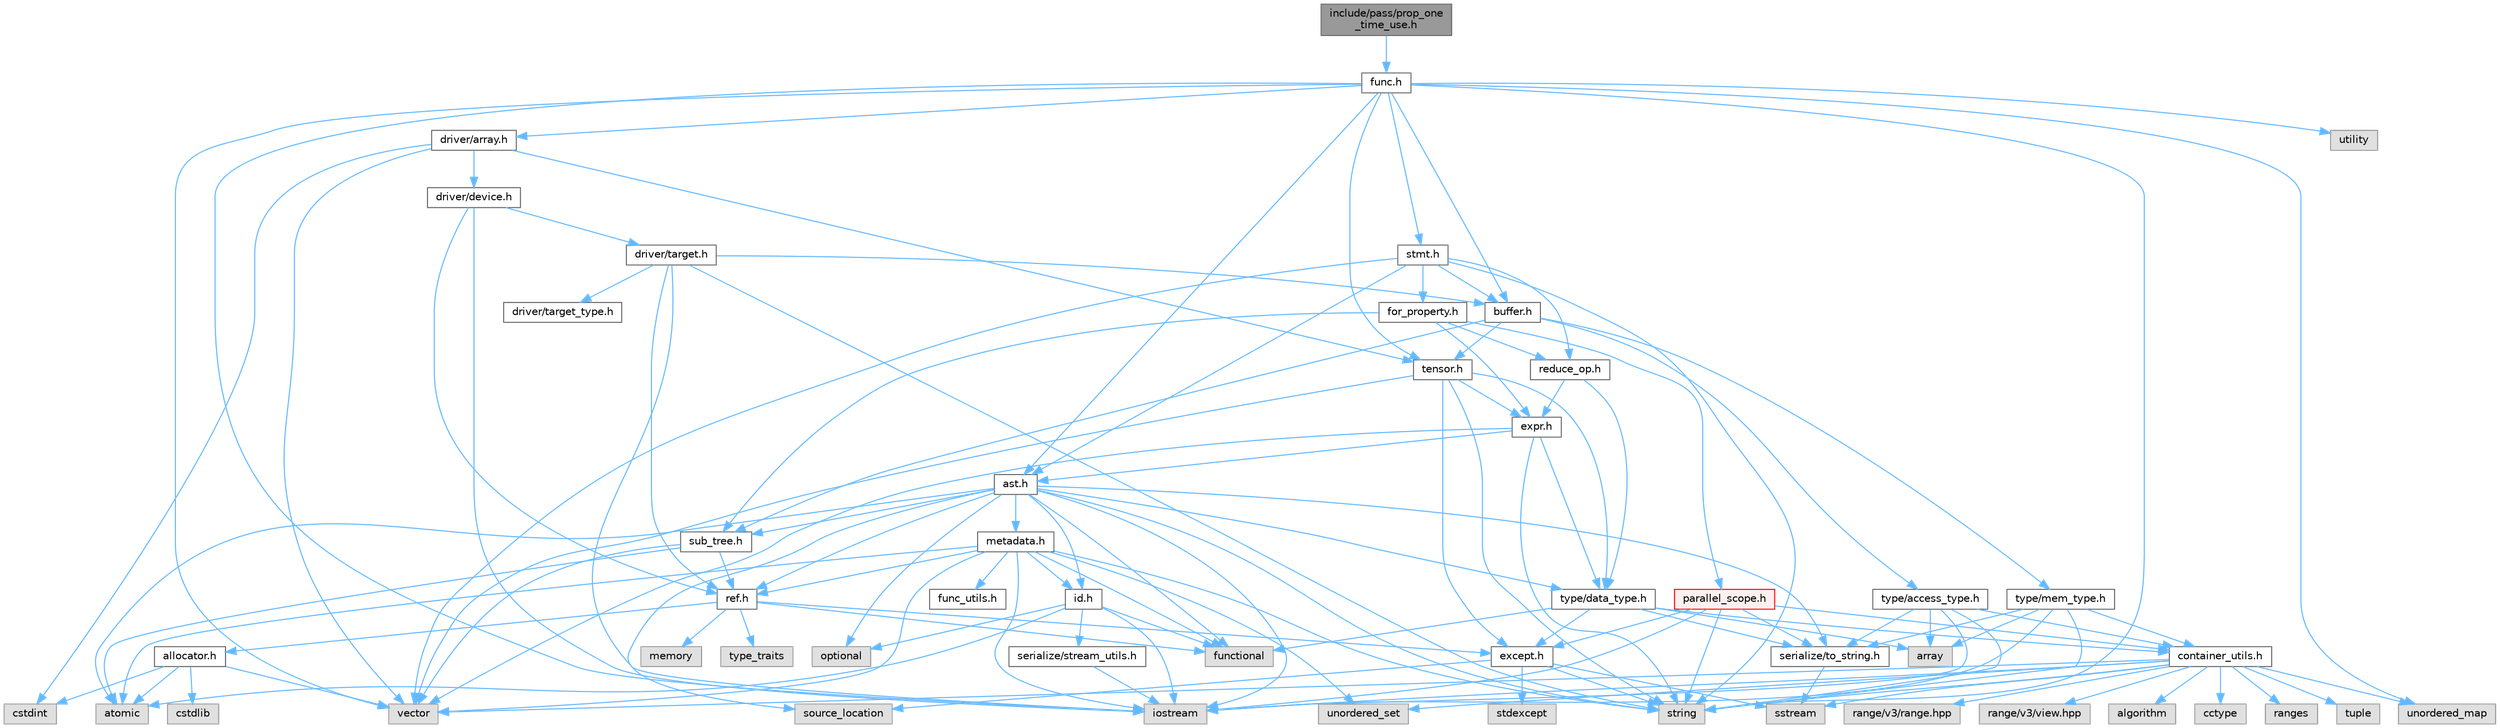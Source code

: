 digraph "include/pass/prop_one_time_use.h"
{
 // LATEX_PDF_SIZE
  bgcolor="transparent";
  edge [fontname=Helvetica,fontsize=10,labelfontname=Helvetica,labelfontsize=10];
  node [fontname=Helvetica,fontsize=10,shape=box,height=0.2,width=0.4];
  Node1 [label="include/pass/prop_one\l_time_use.h",height=0.2,width=0.4,color="gray40", fillcolor="grey60", style="filled", fontcolor="black",tooltip=" "];
  Node1 -> Node2 [color="steelblue1",style="solid"];
  Node2 [label="func.h",height=0.2,width=0.4,color="grey40", fillcolor="white", style="filled",URL="$func_8h.html",tooltip=" "];
  Node2 -> Node3 [color="steelblue1",style="solid"];
  Node3 [label="iostream",height=0.2,width=0.4,color="grey60", fillcolor="#E0E0E0", style="filled",tooltip=" "];
  Node2 -> Node4 [color="steelblue1",style="solid"];
  Node4 [label="string",height=0.2,width=0.4,color="grey60", fillcolor="#E0E0E0", style="filled",tooltip=" "];
  Node2 -> Node5 [color="steelblue1",style="solid"];
  Node5 [label="unordered_map",height=0.2,width=0.4,color="grey60", fillcolor="#E0E0E0", style="filled",tooltip=" "];
  Node2 -> Node6 [color="steelblue1",style="solid"];
  Node6 [label="utility",height=0.2,width=0.4,color="grey60", fillcolor="#E0E0E0", style="filled",tooltip=" "];
  Node2 -> Node7 [color="steelblue1",style="solid"];
  Node7 [label="vector",height=0.2,width=0.4,color="grey60", fillcolor="#E0E0E0", style="filled",tooltip=" "];
  Node2 -> Node8 [color="steelblue1",style="solid"];
  Node8 [label="ast.h",height=0.2,width=0.4,color="grey40", fillcolor="white", style="filled",URL="$ast_8h.html",tooltip=" "];
  Node8 -> Node9 [color="steelblue1",style="solid"];
  Node9 [label="atomic",height=0.2,width=0.4,color="grey60", fillcolor="#E0E0E0", style="filled",tooltip=" "];
  Node8 -> Node10 [color="steelblue1",style="solid"];
  Node10 [label="functional",height=0.2,width=0.4,color="grey60", fillcolor="#E0E0E0", style="filled",tooltip=" "];
  Node8 -> Node3 [color="steelblue1",style="solid"];
  Node8 -> Node11 [color="steelblue1",style="solid"];
  Node11 [label="optional",height=0.2,width=0.4,color="grey60", fillcolor="#E0E0E0", style="filled",tooltip=" "];
  Node8 -> Node12 [color="steelblue1",style="solid"];
  Node12 [label="source_location",height=0.2,width=0.4,color="grey60", fillcolor="#E0E0E0", style="filled",tooltip=" "];
  Node8 -> Node4 [color="steelblue1",style="solid"];
  Node8 -> Node13 [color="steelblue1",style="solid"];
  Node13 [label="id.h",height=0.2,width=0.4,color="grey40", fillcolor="white", style="filled",URL="$id_8h.html",tooltip=" "];
  Node13 -> Node9 [color="steelblue1",style="solid"];
  Node13 -> Node10 [color="steelblue1",style="solid"];
  Node13 -> Node3 [color="steelblue1",style="solid"];
  Node13 -> Node11 [color="steelblue1",style="solid"];
  Node13 -> Node14 [color="steelblue1",style="solid"];
  Node14 [label="serialize/stream_utils.h",height=0.2,width=0.4,color="grey40", fillcolor="white", style="filled",URL="$stream__utils_8h.html",tooltip=" "];
  Node14 -> Node3 [color="steelblue1",style="solid"];
  Node8 -> Node15 [color="steelblue1",style="solid"];
  Node15 [label="metadata.h",height=0.2,width=0.4,color="grey40", fillcolor="white", style="filled",URL="$metadata_8h.html",tooltip=" "];
  Node15 -> Node9 [color="steelblue1",style="solid"];
  Node15 -> Node10 [color="steelblue1",style="solid"];
  Node15 -> Node3 [color="steelblue1",style="solid"];
  Node15 -> Node4 [color="steelblue1",style="solid"];
  Node15 -> Node16 [color="steelblue1",style="solid"];
  Node16 [label="unordered_set",height=0.2,width=0.4,color="grey60", fillcolor="#E0E0E0", style="filled",tooltip=" "];
  Node15 -> Node7 [color="steelblue1",style="solid"];
  Node15 -> Node17 [color="steelblue1",style="solid"];
  Node17 [label="func_utils.h",height=0.2,width=0.4,color="grey40", fillcolor="white", style="filled",URL="$func__utils_8h.html",tooltip=" "];
  Node15 -> Node13 [color="steelblue1",style="solid"];
  Node15 -> Node18 [color="steelblue1",style="solid"];
  Node18 [label="ref.h",height=0.2,width=0.4,color="grey40", fillcolor="white", style="filled",URL="$ref_8h.html",tooltip=" "];
  Node18 -> Node10 [color="steelblue1",style="solid"];
  Node18 -> Node19 [color="steelblue1",style="solid"];
  Node19 [label="memory",height=0.2,width=0.4,color="grey60", fillcolor="#E0E0E0", style="filled",tooltip=" "];
  Node18 -> Node20 [color="steelblue1",style="solid"];
  Node20 [label="type_traits",height=0.2,width=0.4,color="grey60", fillcolor="#E0E0E0", style="filled",tooltip=" "];
  Node18 -> Node21 [color="steelblue1",style="solid"];
  Node21 [label="allocator.h",height=0.2,width=0.4,color="grey40", fillcolor="white", style="filled",URL="$allocator_8h.html",tooltip=" "];
  Node21 -> Node9 [color="steelblue1",style="solid"];
  Node21 -> Node22 [color="steelblue1",style="solid"];
  Node22 [label="cstdint",height=0.2,width=0.4,color="grey60", fillcolor="#E0E0E0", style="filled",tooltip=" "];
  Node21 -> Node23 [color="steelblue1",style="solid"];
  Node23 [label="cstdlib",height=0.2,width=0.4,color="grey60", fillcolor="#E0E0E0", style="filled",tooltip=" "];
  Node21 -> Node7 [color="steelblue1",style="solid"];
  Node18 -> Node24 [color="steelblue1",style="solid"];
  Node24 [label="except.h",height=0.2,width=0.4,color="grey40", fillcolor="white", style="filled",URL="$except_8h.html",tooltip=" "];
  Node24 -> Node12 [color="steelblue1",style="solid"];
  Node24 -> Node25 [color="steelblue1",style="solid"];
  Node25 [label="sstream",height=0.2,width=0.4,color="grey60", fillcolor="#E0E0E0", style="filled",tooltip=" "];
  Node24 -> Node26 [color="steelblue1",style="solid"];
  Node26 [label="stdexcept",height=0.2,width=0.4,color="grey60", fillcolor="#E0E0E0", style="filled",tooltip=" "];
  Node24 -> Node4 [color="steelblue1",style="solid"];
  Node8 -> Node18 [color="steelblue1",style="solid"];
  Node8 -> Node27 [color="steelblue1",style="solid"];
  Node27 [label="serialize/to_string.h",height=0.2,width=0.4,color="grey40", fillcolor="white", style="filled",URL="$to__string_8h.html",tooltip=" "];
  Node27 -> Node25 [color="steelblue1",style="solid"];
  Node8 -> Node28 [color="steelblue1",style="solid"];
  Node28 [label="sub_tree.h",height=0.2,width=0.4,color="grey40", fillcolor="white", style="filled",URL="$sub__tree_8h.html",tooltip=" "];
  Node28 -> Node9 [color="steelblue1",style="solid"];
  Node28 -> Node7 [color="steelblue1",style="solid"];
  Node28 -> Node18 [color="steelblue1",style="solid"];
  Node8 -> Node29 [color="steelblue1",style="solid"];
  Node29 [label="type/data_type.h",height=0.2,width=0.4,color="grey40", fillcolor="white", style="filled",URL="$data__type_8h.html",tooltip=" "];
  Node29 -> Node30 [color="steelblue1",style="solid"];
  Node30 [label="array",height=0.2,width=0.4,color="grey60", fillcolor="#E0E0E0", style="filled",tooltip=" "];
  Node29 -> Node10 [color="steelblue1",style="solid"];
  Node29 -> Node31 [color="steelblue1",style="solid"];
  Node31 [label="container_utils.h",height=0.2,width=0.4,color="grey40", fillcolor="white", style="filled",URL="$container__utils_8h.html",tooltip=" "];
  Node31 -> Node32 [color="steelblue1",style="solid"];
  Node32 [label="algorithm",height=0.2,width=0.4,color="grey60", fillcolor="#E0E0E0", style="filled",tooltip=" "];
  Node31 -> Node33 [color="steelblue1",style="solid"];
  Node33 [label="cctype",height=0.2,width=0.4,color="grey60", fillcolor="#E0E0E0", style="filled",tooltip=" "];
  Node31 -> Node3 [color="steelblue1",style="solid"];
  Node31 -> Node34 [color="steelblue1",style="solid"];
  Node34 [label="ranges",height=0.2,width=0.4,color="grey60", fillcolor="#E0E0E0", style="filled",tooltip=" "];
  Node31 -> Node25 [color="steelblue1",style="solid"];
  Node31 -> Node4 [color="steelblue1",style="solid"];
  Node31 -> Node35 [color="steelblue1",style="solid"];
  Node35 [label="tuple",height=0.2,width=0.4,color="grey60", fillcolor="#E0E0E0", style="filled",tooltip=" "];
  Node31 -> Node5 [color="steelblue1",style="solid"];
  Node31 -> Node16 [color="steelblue1",style="solid"];
  Node31 -> Node7 [color="steelblue1",style="solid"];
  Node31 -> Node36 [color="steelblue1",style="solid"];
  Node36 [label="range/v3/range.hpp",height=0.2,width=0.4,color="grey60", fillcolor="#E0E0E0", style="filled",tooltip=" "];
  Node31 -> Node37 [color="steelblue1",style="solid"];
  Node37 [label="range/v3/view.hpp",height=0.2,width=0.4,color="grey60", fillcolor="#E0E0E0", style="filled",tooltip=" "];
  Node29 -> Node24 [color="steelblue1",style="solid"];
  Node29 -> Node27 [color="steelblue1",style="solid"];
  Node2 -> Node38 [color="steelblue1",style="solid"];
  Node38 [label="buffer.h",height=0.2,width=0.4,color="grey40", fillcolor="white", style="filled",URL="$buffer_8h.html",tooltip=" "];
  Node38 -> Node28 [color="steelblue1",style="solid"];
  Node38 -> Node39 [color="steelblue1",style="solid"];
  Node39 [label="tensor.h",height=0.2,width=0.4,color="grey40", fillcolor="white", style="filled",URL="$tensor_8h.html",tooltip=" "];
  Node39 -> Node4 [color="steelblue1",style="solid"];
  Node39 -> Node7 [color="steelblue1",style="solid"];
  Node39 -> Node24 [color="steelblue1",style="solid"];
  Node39 -> Node40 [color="steelblue1",style="solid"];
  Node40 [label="expr.h",height=0.2,width=0.4,color="grey40", fillcolor="white", style="filled",URL="$expr_8h.html",tooltip=" "];
  Node40 -> Node4 [color="steelblue1",style="solid"];
  Node40 -> Node7 [color="steelblue1",style="solid"];
  Node40 -> Node8 [color="steelblue1",style="solid"];
  Node40 -> Node29 [color="steelblue1",style="solid"];
  Node39 -> Node29 [color="steelblue1",style="solid"];
  Node38 -> Node41 [color="steelblue1",style="solid"];
  Node41 [label="type/access_type.h",height=0.2,width=0.4,color="grey40", fillcolor="white", style="filled",URL="$access__type_8h.html",tooltip=" "];
  Node41 -> Node30 [color="steelblue1",style="solid"];
  Node41 -> Node3 [color="steelblue1",style="solid"];
  Node41 -> Node4 [color="steelblue1",style="solid"];
  Node41 -> Node31 [color="steelblue1",style="solid"];
  Node41 -> Node27 [color="steelblue1",style="solid"];
  Node38 -> Node42 [color="steelblue1",style="solid"];
  Node42 [label="type/mem_type.h",height=0.2,width=0.4,color="grey40", fillcolor="white", style="filled",URL="$mem__type_8h.html",tooltip=" "];
  Node42 -> Node30 [color="steelblue1",style="solid"];
  Node42 -> Node3 [color="steelblue1",style="solid"];
  Node42 -> Node4 [color="steelblue1",style="solid"];
  Node42 -> Node31 [color="steelblue1",style="solid"];
  Node42 -> Node27 [color="steelblue1",style="solid"];
  Node2 -> Node43 [color="steelblue1",style="solid"];
  Node43 [label="driver/array.h",height=0.2,width=0.4,color="grey40", fillcolor="white", style="filled",URL="$array_8h.html",tooltip=" "];
  Node43 -> Node22 [color="steelblue1",style="solid"];
  Node43 -> Node7 [color="steelblue1",style="solid"];
  Node43 -> Node44 [color="steelblue1",style="solid"];
  Node44 [label="driver/device.h",height=0.2,width=0.4,color="grey40", fillcolor="white", style="filled",URL="$device_8h.html",tooltip=" "];
  Node44 -> Node3 [color="steelblue1",style="solid"];
  Node44 -> Node45 [color="steelblue1",style="solid"];
  Node45 [label="driver/target.h",height=0.2,width=0.4,color="grey40", fillcolor="white", style="filled",URL="$target_8h.html",tooltip=" "];
  Node45 -> Node3 [color="steelblue1",style="solid"];
  Node45 -> Node4 [color="steelblue1",style="solid"];
  Node45 -> Node38 [color="steelblue1",style="solid"];
  Node45 -> Node46 [color="steelblue1",style="solid"];
  Node46 [label="driver/target_type.h",height=0.2,width=0.4,color="grey40", fillcolor="white", style="filled",URL="$target__type_8h.html",tooltip=" "];
  Node45 -> Node18 [color="steelblue1",style="solid"];
  Node44 -> Node18 [color="steelblue1",style="solid"];
  Node43 -> Node39 [color="steelblue1",style="solid"];
  Node2 -> Node47 [color="steelblue1",style="solid"];
  Node47 [label="stmt.h",height=0.2,width=0.4,color="grey40", fillcolor="white", style="filled",URL="$stmt_8h.html",tooltip=" "];
  Node47 -> Node4 [color="steelblue1",style="solid"];
  Node47 -> Node7 [color="steelblue1",style="solid"];
  Node47 -> Node8 [color="steelblue1",style="solid"];
  Node47 -> Node38 [color="steelblue1",style="solid"];
  Node47 -> Node48 [color="steelblue1",style="solid"];
  Node48 [label="for_property.h",height=0.2,width=0.4,color="grey40", fillcolor="white", style="filled",URL="$for__property_8h.html",tooltip=" "];
  Node48 -> Node40 [color="steelblue1",style="solid"];
  Node48 -> Node49 [color="steelblue1",style="solid"];
  Node49 [label="parallel_scope.h",height=0.2,width=0.4,color="red", fillcolor="#FFF0F0", style="filled",URL="$parallel__scope_8h.html",tooltip=" "];
  Node49 -> Node3 [color="steelblue1",style="solid"];
  Node49 -> Node4 [color="steelblue1",style="solid"];
  Node49 -> Node31 [color="steelblue1",style="solid"];
  Node49 -> Node24 [color="steelblue1",style="solid"];
  Node49 -> Node27 [color="steelblue1",style="solid"];
  Node48 -> Node52 [color="steelblue1",style="solid"];
  Node52 [label="reduce_op.h",height=0.2,width=0.4,color="grey40", fillcolor="white", style="filled",URL="$reduce__op_8h.html",tooltip=" "];
  Node52 -> Node40 [color="steelblue1",style="solid"];
  Node52 -> Node29 [color="steelblue1",style="solid"];
  Node48 -> Node28 [color="steelblue1",style="solid"];
  Node47 -> Node52 [color="steelblue1",style="solid"];
  Node2 -> Node39 [color="steelblue1",style="solid"];
}
